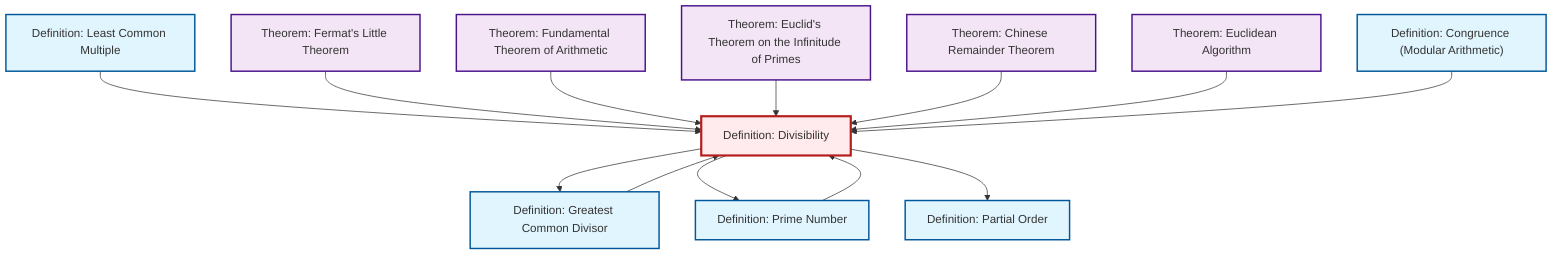 graph TD
    classDef definition fill:#e1f5fe,stroke:#01579b,stroke-width:2px
    classDef theorem fill:#f3e5f5,stroke:#4a148c,stroke-width:2px
    classDef axiom fill:#fff3e0,stroke:#e65100,stroke-width:2px
    classDef example fill:#e8f5e9,stroke:#1b5e20,stroke-width:2px
    classDef current fill:#ffebee,stroke:#b71c1c,stroke-width:3px
    thm-fermat-little["Theorem: Fermat's Little Theorem"]:::theorem
    thm-euclidean-algorithm["Theorem: Euclidean Algorithm"]:::theorem
    thm-euclid-infinitude-primes["Theorem: Euclid's Theorem on the Infinitude of Primes"]:::theorem
    def-congruence["Definition: Congruence (Modular Arithmetic)"]:::definition
    def-gcd["Definition: Greatest Common Divisor"]:::definition
    def-divisibility["Definition: Divisibility"]:::definition
    def-prime["Definition: Prime Number"]:::definition
    thm-chinese-remainder["Theorem: Chinese Remainder Theorem"]:::theorem
    def-partial-order["Definition: Partial Order"]:::definition
    def-lcm["Definition: Least Common Multiple"]:::definition
    thm-fundamental-arithmetic["Theorem: Fundamental Theorem of Arithmetic"]:::theorem
    def-lcm --> def-divisibility
    thm-fermat-little --> def-divisibility
    thm-fundamental-arithmetic --> def-divisibility
    def-gcd --> def-divisibility
    thm-euclid-infinitude-primes --> def-divisibility
    def-divisibility --> def-gcd
    def-divisibility --> def-prime
    def-divisibility --> def-partial-order
    thm-chinese-remainder --> def-divisibility
    thm-euclidean-algorithm --> def-divisibility
    def-congruence --> def-divisibility
    def-prime --> def-divisibility
    class def-divisibility current